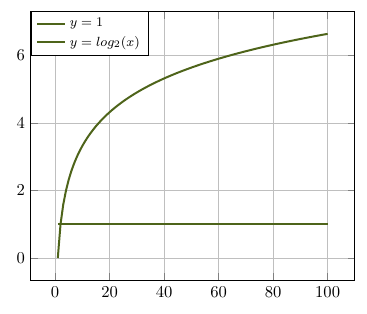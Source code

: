 \documentclass[tikz,border=4]{standalone}
\usepackage{tikz}
\usetikzlibrary{quotes,arrows,positioning}
\usepackage{pgfplots}
\pgfplotsset{compat=1.13}
\usetikzlibrary{dateplot}


\begin{document}

\definecolor{bleu}{RGB}{0,74,155}
\definecolor{gris}{RGB}{155,155,155}
\definecolor{rouge}{RGB}{230,56,18}
\definecolor{vert}{RGB}{78,100,26}


\pgfplotsset{
    legend style={
        at={(0,1)},
        anchor=north west,
%         legend columns=2,
        cells={anchor=west},
        font=\footnotesize
%         rounded corners=2pt,
    }
}

% \begin{tikzpicture}[scale=.6]
% \begin{axis}[
%     grid=major,
%     % xlabel = {x},
%     % ylabel = {y},
%     % ymin = -0.2,
%     % ymax = 2.2,
%     % scale mode = stretch to fill
%     % ,xmax = 20
%     % ,ymax = 44000
% ]

% \pgfplotsset{every axis plot/.append style={samples=100,mark=none,sharp plot,very thick}}

% \addplot[draw=vert] [domain=1:100,y domain=0:2] {1};
% \addplot[draw=vert] [domain=1:100,y domain=0:2] {ln(x)/ln(2) };
% \addplot[draw=vert] [domain=1:100] {x};
% \addplot[draw=vert] [domain=1:100] {x*ln(x)/ln(2)};
% \addplot[draw=orange] [domain=1:100] {x^2};
% \addplot[draw=orange] [domain=1:100] {x^3};
% \addplot[draw=rouge] [domain=1:100] {2^x};

% \addlegendentry{$y = 1$};
% \addlegendentry{$y = log_2(x)$};
% \addlegendentry{$y = x$};
% \addlegendentry{$y = x \log_2(x)$};
% \addlegendentry{$y = x^2$};
% \addlegendentry{$y = x^3$};
% \addlegendentry{$y = 2^x$};
% \end{axis}
% \end{tikzpicture}

% \begin{tikzpicture}[scale=.6]
% \begin{axis}[
%     grid=major,
%     % xlabel = {x},
%     % ylabel = {y},
%     % ymin = -0.2,
%     % ymax = 2.2,
%     % scale mode = stretch to fill
%     % ,xmax = 20
%     % ,ymax = 44000
% ]

% \pgfplotsset{every axis plot/.append style={samples=100,mark=none,sharp plot,very thick}}

% \addplot[draw=vert] [domain=1:100,y domain=0:2] {1};
% \addplot[draw=vert] [domain=1:100,y domain=0:2] {ln(x)/ln(2) };
% \addplot[draw=vert] [domain=1:100] {x};
% \addplot[draw=vert] [domain=1:100] {x*ln(x)/ln(2)};
% \addplot[draw=orange] [domain=1:100] {x^2};
% \addplot[draw=orange] [domain=1:100] {x^3};
% \addplot[draw=rouge] [domain=1:100] {2^x};

% \addlegendentry{$y = 1$};
% \addlegendentry{$y = log_2(x)$};
% \addlegendentry{$y = x$};
% \addlegendentry{$y = x \log_2(x)$};
% \addlegendentry{$y = x^2$};
% \addlegendentry{$y = x^3$};
% \addlegendentry{$y = 2^x$};
% \end{axis}
% \end{tikzpicture}

\begin{tikzpicture}[scale=.6]
\begin{axis}[
    grid=major,
    % xlabel = {x},
    % ylabel = {y},
    % ymin = -0.2,
    % ymax = 2.2,
    % scale mode = stretch to fill
    % ,xmax = 20
    % ,ymax = 44000
]

\pgfplotsset{every axis plot/.append style={samples=100,mark=none,sharp plot,very thick}}

\addplot[draw=vert] [domain=1:100,y domain=0:2] {1};
\addplot[draw=vert] [domain=1:100,y domain=0:2] {ln(x)/ln(2) };

\addlegendentry{$y = 1$};
\addlegendentry{$y = log_2(x)$};
\end{axis}
\end{tikzpicture}

\begin{tikzpicture}[scale=.6]
\begin{axis}[
    grid=major,
    % xlabel = {x},
    % ylabel = {y},
    % ymin = -0.2,
    % ymax = 2.2,
    % scale mode = stretch to fill
    % ,xmax = 20
    % ,ymax = 44000
]

\pgfplotsset{every axis plot/.append style={samples=100,mark=none,sharp plot,very thick}}

\addplot[draw=vert] [domain=1:100,y domain=0:2] {ln(x)/ln(2) };
\addplot[draw=vert] [domain=1:100] {x};

\addlegendentry{$y = log_2(x)$};
\addlegendentry{$y = x$};
\end{axis}
\end{tikzpicture}

\begin{tikzpicture}[scale=.6]
\begin{axis}[
    grid=major,
    % xlabel = {x},
    % ylabel = {y},
    % ymin = -0.2,
    % ymax = 2.2,
    % scale mode = stretch to fill
    % ,xmax = 20
    % ,ymax = 44000
]

\pgfplotsset{every axis plot/.append style={samples=100,mark=none,sharp plot,very thick}}

\addplot[draw=vert] [domain=1:100,y domain=0:2] {1};
\addplot[draw=vert] [domain=1:100,y domain=0:2] {ln(x)/ln(2) };
\addplot[draw=vert] [domain=1:100] {x};

\addlegendentry{$y = 1$};
\addlegendentry{$y = log_2(x)$};
\addlegendentry{$y = x$};
\end{axis}
\end{tikzpicture}

\begin{tikzpicture}[scale=.6]
\begin{axis}[
    grid=major,
    % xlabel = {x},
    % ylabel = {y},
    % ymin = -0.2,
    % ymax = 2.2,
    % scale mode = stretch to fill
    % ,xmax = 20
    % ,ymax = 44000
]

\pgfplotsset{every axis plot/.append style={samples=100,mark=none,sharp plot,very thick}}

\addplot[draw=vert] [domain=1:100] {x};
\addplot[draw=vert] [domain=1:100] {x*ln(x)/ln(2)};

\addlegendentry{$y = x$};
\addlegendentry{$y = x \log_2(x)$};
\end{axis}
\end{tikzpicture}

\begin{tikzpicture}[scale=.6]
\begin{axis}[
    grid=major,
    % xlabel = {x},
    % ylabel = {y},
    % ymin = -0.2,
    % ymax = 2.2,
    % scale mode = stretch to fill
    % ,xmax = 20
    % ,ymax = 44000
]

\pgfplotsset{every axis plot/.append style={samples=100,mark=none,sharp plot,very thick}}

\addplot[draw=vert] [domain=1:100] {x*ln(x)/ln(2)};
\addplot[draw=orange] [domain=1:100] {x^2};

\addlegendentry{$y = x \log_2(x)$};
\addlegendentry{$y = x^2$};
\end{axis}
\end{tikzpicture}

\begin{tikzpicture}[scale=.6]
\begin{axis}[
    grid=major,
]

\pgfplotsset{every axis plot/.append style={samples=100,mark=none,sharp plot,very thick}}

\addplot[draw=orange] [domain=1:100] {x^2};
\addplot[draw=orange] [domain=1:100] {x^3};

\addlegendentry{$y = x^2$};
\addlegendentry{$y = x^3$};
\end{axis}
\end{tikzpicture}

\begin{tikzpicture}[scale=.6]
\begin{axis}[
    grid=major,
]

\pgfplotsset{every axis plot/.append style={samples=100,mark=none,sharp plot,very thick}}

\addplot[draw=orange] [domain=1:100] {x^3};
\addplot[draw=rouge] [domain=1:100] {2^x};

\addlegendentry{$y = x^3$};
\addlegendentry{$y = 2^x$};
\end{axis}
\end{tikzpicture}

\end{document}
